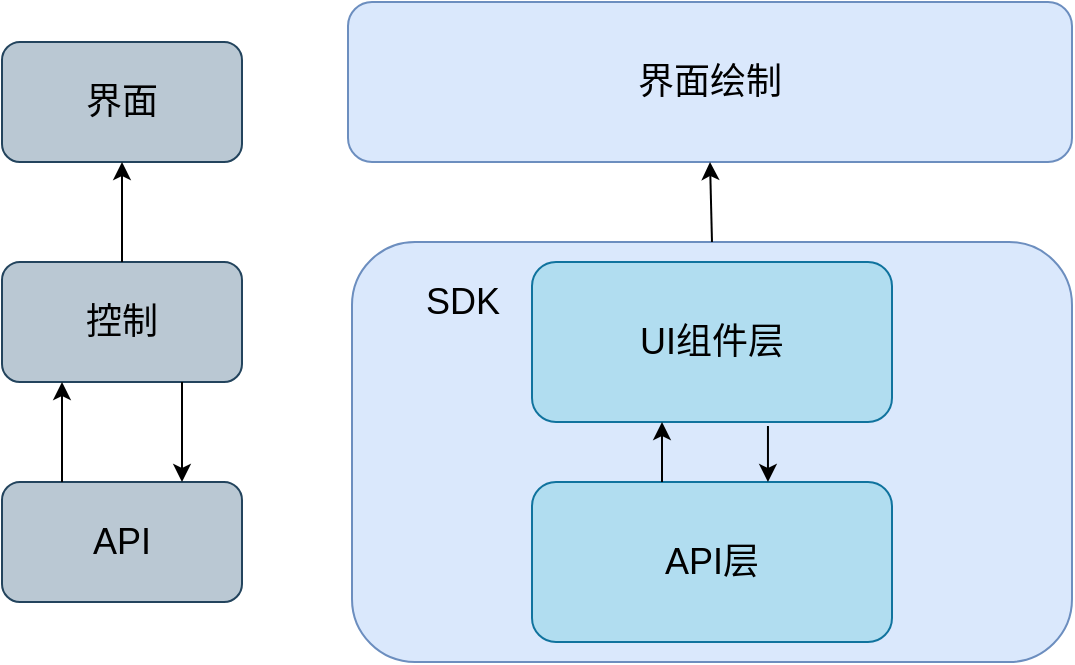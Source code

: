 <mxfile version="12.7.2" type="github"><diagram id="CHyPG4S-kyl2JZ0hLRAb" name="Page-1"><mxGraphModel dx="1166" dy="649" grid="1" gridSize="10" guides="1" tooltips="1" connect="1" arrows="1" fold="1" page="1" pageScale="1" pageWidth="827" pageHeight="1169" math="0" shadow="0"><root><mxCell id="0"/><mxCell id="1" parent="0"/><mxCell id="cmMl-8N4kemOhCTr9ITJ-2" value="" style="rounded=1;whiteSpace=wrap;html=1;fillColor=#dae8fc;strokeColor=#6c8ebf;" vertex="1" parent="1"><mxGeometry x="275" y="340" width="360" height="210" as="geometry"/></mxCell><mxCell id="cmMl-8N4kemOhCTr9ITJ-3" value="&lt;font style=&quot;font-size: 18px&quot;&gt;SDK&lt;/font&gt;" style="text;html=1;resizable=0;autosize=1;align=center;verticalAlign=middle;points=[];fillColor=none;strokeColor=none;rounded=0;" vertex="1" parent="1"><mxGeometry x="305" y="360" width="50" height="20" as="geometry"/></mxCell><mxCell id="cmMl-8N4kemOhCTr9ITJ-4" value="&lt;font style=&quot;font-size: 18px&quot;&gt;UI组件层&lt;/font&gt;" style="rounded=1;whiteSpace=wrap;html=1;fillColor=#b1ddf0;strokeColor=#10739e;" vertex="1" parent="1"><mxGeometry x="365" y="350" width="180" height="80" as="geometry"/></mxCell><mxCell id="cmMl-8N4kemOhCTr9ITJ-5" value="&lt;span style=&quot;font-size: 18px&quot;&gt;API层&lt;/span&gt;" style="rounded=1;whiteSpace=wrap;html=1;fillColor=#b1ddf0;strokeColor=#10739e;" vertex="1" parent="1"><mxGeometry x="365" y="460" width="180" height="80" as="geometry"/></mxCell><mxCell id="cmMl-8N4kemOhCTr9ITJ-6" value="" style="endArrow=classic;html=1;exitX=0.5;exitY=0;exitDx=0;exitDy=0;" edge="1" parent="1"><mxGeometry width="50" height="50" relative="1" as="geometry"><mxPoint x="430" y="460" as="sourcePoint"/><mxPoint x="430" y="430" as="targetPoint"/></mxGeometry></mxCell><mxCell id="cmMl-8N4kemOhCTr9ITJ-7" value="&lt;span style=&quot;font-size: 18px&quot;&gt;界面绘制&lt;/span&gt;" style="rounded=1;whiteSpace=wrap;html=1;fillColor=#dae8fc;strokeColor=#6c8ebf;" vertex="1" parent="1"><mxGeometry x="273" y="220" width="362" height="80" as="geometry"/></mxCell><mxCell id="cmMl-8N4kemOhCTr9ITJ-11" value="" style="endArrow=classic;html=1;entryX=0.5;entryY=1;entryDx=0;entryDy=0;exitX=0.5;exitY=0;exitDx=0;exitDy=0;" edge="1" parent="1" source="cmMl-8N4kemOhCTr9ITJ-2" target="cmMl-8N4kemOhCTr9ITJ-7"><mxGeometry width="50" height="50" relative="1" as="geometry"><mxPoint x="425" y="400" as="sourcePoint"/><mxPoint x="475" y="350" as="targetPoint"/></mxGeometry></mxCell><mxCell id="cmMl-8N4kemOhCTr9ITJ-12" value="&lt;font style=&quot;font-size: 18px&quot;&gt;界面&lt;/font&gt;" style="rounded=1;whiteSpace=wrap;html=1;fillColor=#bac8d3;strokeColor=#23445d;" vertex="1" parent="1"><mxGeometry x="100" y="240" width="120" height="60" as="geometry"/></mxCell><mxCell id="cmMl-8N4kemOhCTr9ITJ-13" value="&lt;font style=&quot;font-size: 18px&quot;&gt;控制&lt;/font&gt;" style="rounded=1;whiteSpace=wrap;html=1;fillColor=#bac8d3;strokeColor=#23445d;" vertex="1" parent="1"><mxGeometry x="100" y="350" width="120" height="60" as="geometry"/></mxCell><mxCell id="cmMl-8N4kemOhCTr9ITJ-14" value="&lt;span style=&quot;font-size: 18px&quot;&gt;API&lt;/span&gt;" style="rounded=1;whiteSpace=wrap;html=1;fillColor=#bac8d3;strokeColor=#23445d;" vertex="1" parent="1"><mxGeometry x="100" y="460" width="120" height="60" as="geometry"/></mxCell><mxCell id="cmMl-8N4kemOhCTr9ITJ-15" value="" style="endArrow=classic;html=1;entryX=0.711;entryY=0;entryDx=0;entryDy=0;entryPerimeter=0;exitX=0.711;exitY=1.025;exitDx=0;exitDy=0;exitPerimeter=0;" edge="1" parent="1"><mxGeometry width="50" height="50" relative="1" as="geometry"><mxPoint x="482.98" y="432" as="sourcePoint"/><mxPoint x="482.98" y="460" as="targetPoint"/></mxGeometry></mxCell><mxCell id="cmMl-8N4kemOhCTr9ITJ-16" value="" style="endArrow=classic;html=1;exitX=0.5;exitY=0;exitDx=0;exitDy=0;entryX=0.5;entryY=1;entryDx=0;entryDy=0;" edge="1" parent="1" source="cmMl-8N4kemOhCTr9ITJ-13" target="cmMl-8N4kemOhCTr9ITJ-12"><mxGeometry width="50" height="50" relative="1" as="geometry"><mxPoint x="430" y="410" as="sourcePoint"/><mxPoint x="480" y="360" as="targetPoint"/></mxGeometry></mxCell><mxCell id="cmMl-8N4kemOhCTr9ITJ-17" value="" style="endArrow=classic;html=1;exitX=0.25;exitY=0;exitDx=0;exitDy=0;entryX=0.25;entryY=1;entryDx=0;entryDy=0;" edge="1" parent="1" source="cmMl-8N4kemOhCTr9ITJ-14" target="cmMl-8N4kemOhCTr9ITJ-13"><mxGeometry width="50" height="50" relative="1" as="geometry"><mxPoint x="430" y="410" as="sourcePoint"/><mxPoint x="480" y="360" as="targetPoint"/></mxGeometry></mxCell><mxCell id="cmMl-8N4kemOhCTr9ITJ-19" value="" style="endArrow=classic;html=1;exitX=0.75;exitY=1;exitDx=0;exitDy=0;entryX=0.75;entryY=0;entryDx=0;entryDy=0;" edge="1" parent="1" source="cmMl-8N4kemOhCTr9ITJ-13" target="cmMl-8N4kemOhCTr9ITJ-14"><mxGeometry width="50" height="50" relative="1" as="geometry"><mxPoint x="430" y="410" as="sourcePoint"/><mxPoint x="480" y="360" as="targetPoint"/></mxGeometry></mxCell></root></mxGraphModel></diagram></mxfile>